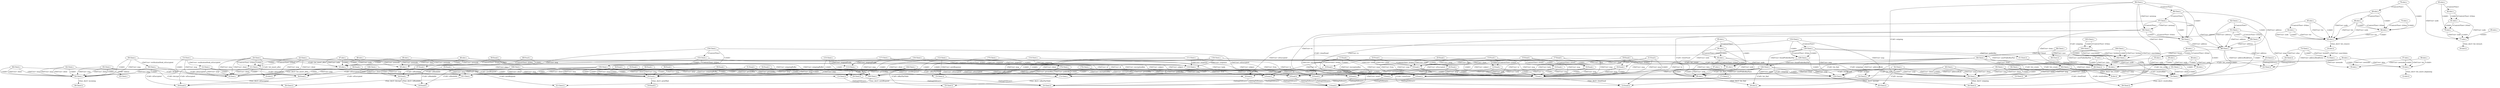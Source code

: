 digraph {
1 [label = "8-Client.c"];
2 [label = "12-Client.c"];
2 -> 1[label="<Def-Use> msg"];
2 -> 1[label="<child>"];
3 [label = "13-Client.c"];
3 -> 2[label="<Def-Use> verificationHook_isEncrypted"];
3 -> 1[label="<child>"];
3 -> 1[label="<Def-Use> msg"];
4 [label = "21-Client.c"];
4 -> 1[label="<Def-Use> client"];
4 -> 1[label="<child>"];
5 [label = "22-Client.c"];
5 -> 1[label="<Def-Use> client"];
5 -> 1[label="<Def-Use> msg"];
5 -> 4[label="<child>"];
6 [label = "24-Client.c"];
6 -> 1[label="<Def-Use> client"];
6 -> 4[label="<child>"];
6 -> 1[label="<Def-Use> msg"];
5 -> 4[label="<Control-Flow> if-then"];
6 -> 4[label="<Control-Flow> if-then"];
7 [label = "29-Client.c"];
8 [label = "32-Client.c"];
8 -> 7[label="<Def-Use> client"];
8 -> 7[label="<child>"];
8 -> 7[label="<Def-Use> msg"];
9 [label = "36-Client.c"];
9 -> 7[label="<Def-Use> client"];
9 -> 7[label="<child>"];
9 -> 7[label="<Def-Use> msg"];
10 [label = "39-Client.c"];
10 -> 7[label="<Def-Use> msg"];
10 -> 7[label="<Def-Use> client"];
10 -> 7[label="<child>"];
11 [label = "40-Client.c"];
11 -> 1[label="<Call> mail"];
11 -> 7[label="<Def-Use> client"];
11 -> 7[label="<child>"];
11 -> 7[label="<Def-Use> msg"];
12 [label = "45-Client.c"];
13 [label = "54-Client.c"];
14 [label = "58-Client.c"];
14 -> 13[label="<Def-Use> msg"];
14 -> 13[label="<child>"];
15 [label = "59-Client.c"];
15 -> 14[label="<Def-Use> verificationHook_isEncrypted"];
15 -> 13[label="<child>"];
15 -> 13[label="<Def-Use> msg"];
16 [label = "62-Client.c"];
16 -> 13[label="<Def-Use> client"];
16 -> 13[label="<child>"];
16 -> 13[label="<Def-Use> msg"];
17 [label = "65-Client.c"];
17 -> 13[label="<Def-Use> client"];
17 -> 13[label="<child>"];
17 -> 13[label="<Def-Use> msg"];
18 [label = "66-Client.c"];
18 -> 12[label="<Call> deliver"];
18 -> 13[label="<Def-Use> client"];
18 -> 13[label="<child>"];
18 -> 13[label="<Def-Use> msg"];
19 [label = "71-Client.c"];
20 [label = "73-Client.c"];
20 -> 19[label="<child>"];
20 -> 19[label="<Def-Use> listdata"];
20 -> 19[label="<Def-Use> searchdata"];
21 [label = "79-Client.c"];
22 [label = "81-Client.c"];
22 -> 21[label="<Def-Use> client"];
22 -> 21[label="<child>"];
23 [label = "83-Client.c"];
23 -> 21[label="<Def-Use> msg"];
23 -> 21[label="<child>"];
24 [label = "84-Client.c"];
24 -> 21[label="<Def-Use> client"];
24 -> 21[label="<child>"];
24 -> 23[label="<Def-Use> clone"];
25 [label = "86-Client.c"];
25 -> 24[label="<Def-Use> found"];
25 -> 21[label="<child>"];
26 [label = "88-Client.c"];
26 -> 21[label="<child>"];
26 -> 24[label="<Def-Use> found"];
27 [label = "89-Client.c"];
27 -> 26[label="<Def-Use> address"];
27 -> 21[label="<child>"];
28 [label = "91-Client.c"];
28 -> 21[label="<Def-Use> msg"];
28 -> 26[label="<Def-Use> address"];
28 -> 27[label="<child>"];
29 [label = "92-Client.c"];
29 -> 26[label="<Def-Use> address"];
29 -> 27[label="<child>"];
28 -> 27[label="<Control-Flow> if-then"];
29 -> 28[label="<Control-Flow>"];
30 [label = "94-Client.c"];
30 -> 26[label="<Def-Use> address"];
30 -> 21[label="<child>"];
31 [label = "96-Client.c"];
31 -> 23[label="<Def-Use> clone"];
31 -> 30[label="<child>"];
32 [label = "97-Client.c"];
32 -> 31[label="<Def-Use> newmsg"];
32 -> 26[label="<Def-Use> address"];
32 -> 30[label="<child>"];
33 [label = "98-Client.c"];
33 -> 26[label="<Def-Use> address"];
33 -> 30[label="<child>"];
34 [label = "99-Client.c"];
34 -> 7[label="<Call> outgoing"];
34 -> 21[label="<Def-Use> client"];
34 -> 30[label="<child>"];
34 -> 31[label="<Def-Use> newmsg"];
31 -> 30[label="<Control-Flow> if-then"];
32 -> 31[label="<Control-Flow>"];
33 -> 32[label="<Control-Flow>"];
34 -> 33[label="<Control-Flow>"];
35 [label = "106-Client.c"];
36 [label = "108-Client.c"];
36 -> 35[label="<Def-Use> client"];
36 -> 35[label="<Def-Use> msg"];
36 -> 35[label="<child>"];
37 [label = "110-Client.c"];
37 -> 35[label="<Def-Use> msg"];
37 -> 35[label="<child>"];
38 [label = "111-Client.c"];
38 -> 37[label="<Def-Use> response"];
38 -> 35[label="<Def-Use> msg"];
38 -> 35[label="<child>"];
39 [label = "112-Client.c"];
39 -> 37[label="<Def-Use> response"];
39 -> 35[label="<Def-Use> client"];
39 -> 35[label="<child>"];
40 [label = "113-Client.c"];
41 [label = "114-Client.c"];
41 -> 37[label="<Def-Use> response"];
41 -> 35[label="<child>"];
42 [label = "115-Client.c"];
42 -> 40[label="<Def-Use> respondPrefix"];
42 -> 35[label="<child>"];
43 [label = "116-Client.c"];
43 -> 37[label="<Def-Use> response"];
43 -> 35[label="<child>"];
43 -> 40[label="<Def-Use> respondPrefix"];
44 [label = "117-Client.c"];
44 -> 37[label="<Def-Use> response"];
44 -> 35[label="<child>"];
44 -> 35[label="<Def-Use> msg"];
45 [label = "118-Client.c"];
45 -> 7[label="<Call> outgoing"];
45 -> 35[label="<Def-Use> client"];
45 -> 35[label="<child>"];
45 -> 37[label="<Def-Use> response"];
46 [label = "124-Client.c"];
47 [label = "126-Client.c"];
47 -> 46[label="<Def-Use> client"];
47 -> 46[label="<child>"];
47 -> 46[label="<Def-Use> msg"];
48 [label = "128-Client.c"];
48 -> 47[label="<Def-Use> foundPublicKeyPair"];
48 -> 46[label="<child>"];
49 [label = "130-Client.c"];
49 -> 46[label="<Def-Use> msg"];
49 -> 48[label="<child>"];
49 -> 47[label="<Def-Use> foundPublicKeyPair"];
50 [label = "133-Client.c"];
50 -> 46[label="<Def-Use> msg"];
50 -> 48[label="<child>"];
49 -> 48[label="<Control-Flow> if-then"];
50 -> 49[label="<Control-Flow>"];
51 [label = "141-Client.c"];
52 [label = "144-Client.c"];
52 -> 51[label="<Def-Use> msg"];
52 -> 51[label="<child>"];
52 -> 51[label="<Def-Use> client"];
53 [label = "148-Client.c"];
53 -> 51[label="<Def-Use> client"];
53 -> 51[label="<child>"];
54 [label = "150-Client.c"];
54 -> 51[label="<Def-Use> msg"];
54 -> 51[label="<child>"];
54 -> 51[label="<Def-Use> client"];
55 [label = "153-Client.c"];
55 -> 51[label="<Def-Use> msg"];
55 -> 54[label="<child>"];
56 [label = "154-Client.c"];
56 -> 51[label="<Def-Use> msg"];
56 -> 54[label="<child>"];
55 -> 54[label="<Control-Flow> if-then"];
56 -> 55[label="<Control-Flow>"];
57 [label = "162-Client.c"];
58 [label = "164-Client.c"];
58 -> 57[label="<Def-Use> listdata"];
58 -> 57[label="<child>"];
58 -> 57[label="<Def-Use> searchdata"];
59 [label = "165-Client.c"];
59 -> 58[label="<child>"];
59 -> 58[label="<Control-Flow> if-then"];
60 [label = "166-Client.c"];
60 -> 57[label="<child>"];
60 -> 57[label="<Def-Use> listdata"];
60 -> 57[label="<Def-Use> searchdata"];
61 [label = "172-Client.c"];
62 [label = "174-Client.c"];
62 -> 61[label="<Def-Use> publicKey"];
62 -> 61[label="<child>"];
62 -> 61[label="<Def-Use> privateKey"];
63 [label = "175-Client.c"];
63 -> 62[label="<child>"];
63 -> 62[label="<Control-Flow> if-then"];
64 [label = "176-Client.c"];
64 -> 61[label="<Def-Use> publicKey"];
64 -> 61[label="<child>"];
64 -> 61[label="<Def-Use> privateKey"];
65 [label = "10-Client.h"];
66 [label = "12-Client.h"];
67 [label = "13-Client.h"];
68 [label = "14-Client.h"];
69 [label = "15-Client.h"];
70 [label = "17-Client.h"];
71 [label = "18-Client.h"];
66 -> 65[label="<belongToStruct>"];
67 -> 65[label="<belongToStruct>"];
68 -> 65[label="<belongToStruct>"];
69 -> 65[label="<belongToStruct>"];
70 -> 65[label="<belongToStruct>"];
71 -> 65[label="<belongToStruct>"];
72 [label = "22-Client.h"];
73 [label = "24-Client.h"];
74 [label = "25-Client.h"];
73 -> 72[label="<belongToStruct>"];
74 -> 72[label="<belongToStruct>"];
75 [label = "28-Client.h"];
76 [label = "30-Client.h"];
77 [label = "31-Client.h"];
76 -> 75[label="<belongToStruct>"];
77 -> 75[label="<belongToStruct>"];
78 [label = "34-Client.h"];
79 [label = "36-Client.h"];
80 [label = "39-Client.h"];
81 [label = "41-Client.h"];
82 [label = "45-Client.h"];
83 [label = "50-Client.h"];
84 [label = "53-Client.h"];
85 [label = "7-Email.c"];
86 [label = "9-Email.c"];
86 -> 85[label="<child>"];
87 [label = "10-Email.c"];
87 -> 85[label="<Def-Use> msg"];
87 -> 85[label="<child>"];
88 [label = "11-Email.c"];
88 -> 86[label="<Def-Use> clone"];
88 -> 85[label="<Def-Use> msg"];
88 -> 87[label="<child>"];
88 -> 87[label="<Control-Flow> if-then"];
89 [label = "12-Email.c"];
89 -> 85[label="<Def-Use> msg"];
89 -> 85[label="<child>"];
90 [label = "13-Email.c"];
90 -> 86[label="<Def-Use> clone"];
90 -> 85[label="<Def-Use> msg"];
90 -> 89[label="<child>"];
90 -> 89[label="<Control-Flow> if-then"];
91 [label = "14-Email.c"];
91 -> 85[label="<Def-Use> msg"];
91 -> 85[label="<child>"];
92 [label = "15-Email.c"];
92 -> 86[label="<Def-Use> clone"];
92 -> 85[label="<Def-Use> msg"];
92 -> 91[label="<child>"];
92 -> 91[label="<Control-Flow> if-then"];
93 [label = "16-Email.c"];
93 -> 85[label="<Def-Use> msg"];
93 -> 85[label="<child>"];
94 [label = "17-Email.c"];
94 -> 86[label="<Def-Use> clone"];
94 -> 85[label="<Def-Use> msg"];
94 -> 93[label="<child>"];
94 -> 93[label="<Control-Flow> if-then"];
95 [label = "18-Email.c"];
95 -> 85[label="<Def-Use> msg"];
95 -> 85[label="<child>"];
96 [label = "19-Email.c"];
96 -> 86[label="<Def-Use> clone"];
96 -> 85[label="<Def-Use> msg"];
96 -> 95[label="<child>"];
96 -> 95[label="<Control-Flow> if-then"];
97 [label = "21-Email.c"];
97 -> 86[label="<Def-Use> clone"];
97 -> 85[label="<Def-Use> msg"];
97 -> 85[label="<child>"];
98 [label = "22-Email.c"];
98 -> 85[label="<Def-Use> msg"];
98 -> 85[label="<child>"];
99 [label = "23-Email.c"];
99 -> 86[label="<Def-Use> clone"];
99 -> 85[label="<Def-Use> msg"];
99 -> 98[label="<child>"];
99 -> 98[label="<Control-Flow> if-then"];
100 [label = "25-Email.c"];
100 -> 86[label="<Def-Use> clone"];
100 -> 85[label="<child>"];
101 [label = "29-Email.c"];
102 [label = "31-Email.c"];
102 -> 101[label="<Def-Use> msg"];
102 -> 101[label="<child>"];
103 [label = "32-Email.c"];
103 -> 101[label="<Def-Use> msg"];
103 -> 101[label="<child>"];
104 [label = "33-Email.c"];
104 -> 101[label="<Def-Use> msg"];
104 -> 101[label="<child>"];
105 [label = "34-Email.c"];
105 -> 101[label="<Def-Use> msg"];
105 -> 101[label="<child>"];
106 [label = "35-Email.c"];
106 -> 101[label="<Def-Use> msg"];
106 -> 101[label="<child>"];
107 [label = "36-Email.c"];
107 -> 101[label="<Def-Use> msg"];
107 -> 101[label="<child>"];
108 [label = "38-Email.c"];
108 -> 101[label="<Def-Use> msg"];
108 -> 101[label="<child>"];
109 [label = "39-Email.c"];
109 -> 101[label="<Def-Use> msg"];
109 -> 101[label="<child>"];
110 [label = "44-Email.c"];
111 [label = "47-Email.c"];
111 -> 110[label="<Def-Use> msg"];
111 -> 110[label="<child>"];
112 [label = "48-Email.c"];
112 -> 111[label="<child>"];
113 [label = "50-Email.c"];
113 -> 111[label="<child>"];
112 -> 111[label="<Control-Flow> if-then"];
113 -> 111[label="<Control-Flow> if-then"];
114 [label = "56-Email.c"];
115 [label = "58-Email.c"];
115 -> 114[label="<Def-Use> msg"];
115 -> 114[label="<child>"];
116 [label = "1-Email.h"];
117 [label = "3-Email.h"];
118 [label = "4-Email.h"];
119 [label = "5-Email.h"];
120 [label = "6-Email.h"];
121 [label = "7-Email.h"];
122 [label = "8-Email.h"];
123 [label = "9-Email.h"];
117 -> 116[label="<belongToStruct>"];
118 -> 116[label="<belongToStruct>"];
119 -> 116[label="<belongToStruct>"];
120 -> 116[label="<belongToStruct>"];
121 -> 116[label="<belongToStruct>"];
122 -> 116[label="<belongToStruct>"];
123 -> 116[label="<belongToStruct>"];
124 [label = "12-Email.h"];
125 [label = "14-Email.h"];
126 [label = "16-Email.h"];
127 [label = "18-Email.h"];
128 [label = "32-slist.c"];
129 [label = "34-slist.c"];
130 [label = "35-slist.c"];
130 -> 129[label="<Def-Use> node"];
130 -> 128[label="<child>"];
131 [label = "36-slist.c"];
131 -> 130[label="<child>"];
131 -> 130[label="<Control-Flow> if-then"];
132 [label = "37-slist.c"];
132 -> 129[label="<Def-Use> node"];
132 -> 128[label="<Def-Use> data"];
132 -> 128[label="<child>"];
133 [label = "38-slist.c"];
133 -> 129[label="<Def-Use> node"];
133 -> 128[label="<child>"];
134 [label = "39-slist.c"];
134 -> 129[label="<Def-Use> node"];
134 -> 128[label="<child>"];
135 [label = "43-slist.c"];
136 [label = "45-slist.c"];
137 [label = "46-slist.c"];
137 -> 136[label="<Def-Use> newnode"];
137 -> 135[label="<child>"];
137 -> 128[label="<Call> list_create"];
137 -> 135[label="<Def-Use> data"];
138 [label = "47-slist.c"];
138 -> 136[label="<Def-Use> newnode"];
138 -> 135[label="<Def-Use> node"];
138 -> 135[label="<child>"];
139 [label = "48-slist.c"];
139 -> 135[label="<Def-Use> node"];
139 -> 136[label="<Def-Use> newnode"];
139 -> 135[label="<child>"];
140 [label = "49-slist.c"];
140 -> 136[label="<Def-Use> newnode"];
140 -> 135[label="<child>"];
141 [label = "53-slist.c"];
142 [label = "55-slist.c"];
143 [label = "56-slist.c"];
143 -> 142[label="<Def-Use> newnode"];
143 -> 141[label="<child>"];
143 -> 128[label="<Call> list_create"];
143 -> 141[label="<Def-Use> data"];
144 [label = "57-slist.c"];
144 -> 142[label="<Def-Use> newnode"];
144 -> 141[label="<Def-Use> list"];
144 -> 141[label="<child>"];
145 [label = "58-slist.c"];
145 -> 142[label="<Def-Use> newnode"];
145 -> 141[label="<child>"];
146 [label = "62-slist.c"];
147 [label = "64-slist.c"];
147 -> 146[label="<Def-Use> list"];
147 -> 146[label="<Def-Use> node"];
147 -> 146[label="<child>"];
148 [label = "65-slist.c"];
148 -> 146[label="<Def-Use> list"];
148 -> 146[label="<child>"];
148 -> 147[label="<Control-Flow> if-then"];
149 [label = "66-slist.c"];
149 -> 146[label="<Def-Use> list"];
149 -> 146[label="<child>"];
150 [label = "68-slist.c"];
150 -> 146[label="<Def-Use> list"];
150 -> 146[label="<Def-Use> node"];
150 -> 149[label="<child>"];
151 [label = "69-slist.c"];
151 -> 146[label="<Def-Use> node"];
151 -> 149[label="<child>"];
152 [label = "70-slist.c"];
152 -> 149[label="<child>"];
153 [label = "73-slist.c"];
153 -> 149[label="<child>"];
150 -> 149[label="<Control-Flow> if-then"];
151 -> 150[label="<Control-Flow>"];
152 -> 151[label="<Control-Flow>"];
153 -> 149[label="<Control-Flow> if-then"];
154 [label = "77-slist.c"];
155 [label = "79-slist.c"];
155 -> 154[label="<Def-Use> node"];
155 -> 154[label="<child>"];
156 [label = "81-slist.c"];
156 -> 154[label="<Def-Use> node"];
156 -> 155[label="<child>"];
157 [label = "82-slist.c"];
157 -> 156[label="<child>"];
157 -> 156[label="<Control-Flow> if-then"];
158 [label = "83-slist.c"];
158 -> 154[label="<Def-Use> node"];
158 -> 155[label="<child>"];
156 -> 155[label="<Control-Flow> if-then"];
158 -> 157[label="<Control-Flow>"];
159 [label = "85-slist.c"];
159 -> 154[label="<child>"];
160 [label = "89-slist.c"];
161 [label = "91-slist.c"];
161 -> 160[label="<Def-Use> node"];
161 -> 160[label="<child>"];
162 [label = "93-slist.c"];
162 -> 160[label="<Def-Use> node"];
162 -> 160[label="<Def-Use> data"];
162 -> 161[label="<child>"];
163 [label = "94-slist.c"];
163 -> 160[label="<Def-Use> node"];
163 -> 162[label="<child>"];
163 -> 162[label="<Control-Flow> if-then"];
164 [label = "95-slist.c"];
164 -> 160[label="<Def-Use> node"];
164 -> 161[label="<child>"];
162 -> 161[label="<Control-Flow> if-then"];
164 -> 163[label="<Control-Flow>"];
165 [label = "97-slist.c"];
165 -> 160[label="<child>"];
166 [label = "8-slist.h"];
167 [label = "10-slist.h"];
168 [label = "12-slist.h"];
169 [label = "14-slist.h"];
170 [label = "16-slist.h"];
171 [label = "18-slist.h"];
45 -> 78[label="<Call> outgoing"];
47 -> 160[label="<Call> list_find"];
47 -> 171[label="<Call> list_find"];
98 -> 123[label="<Def-Use> encryptionKey"];
5 -> 166[label="<Call> list_create"];
5 -> 128[label="<Call> list_create"];
97 -> 122[label="<Def-Use> isEncrypted"];
52 -> 71[label="<Def-Use> privateKey"];
55 -> 123[label="<Def-Use> encryptionKey"];
105 -> 120[label="<Def-Use> subject"];
31 -> 124[label="<Call> cloneEmail"];
31 -> 85[label="<Call> cloneEmail"];
23 -> 124[label="<Call> cloneEmail"];
23 -> 85[label="<Call> cloneEmail"];
52 -> 84[label="<Call> isKeyPairValid"];
52 -> 61[label="<Call> isKeyPairValid"];
44 -> 120[label="<Def-Use> subject"];
88 -> 117[label="<Def-Use> id"];
10 -> 66[label="<Def-Use> name"];
34 -> 78[label="<Call> outgoing"];
96 -> 121[label="<Def-Use> body"];
6 -> 67[label="<Def-Use> outgoingBuffer"];
52 -> 123[label="<Def-Use> encryptionKey"];
54 -> 71[label="<Def-Use> privateKey"];
143 -> 166[label="<Call> list_create"];
20 -> 73[label="<Def-Use> alias"];
49 -> 77[label="<Def-Use> publicKey"];
93 -> 120[label="<Def-Use> subject"];
37 -> 124[label="<Call> cloneEmail"];
37 -> 85[label="<Call> cloneEmail"];
115 -> 122[label="<Def-Use> isEncrypted"];
107 -> 121[label="<Def-Use> body"];
94 -> 120[label="<Def-Use> subject"];
36 -> 69[label="<Def-Use> autoResponse"];
49 -> 123[label="<Def-Use> encryptionKey"];
102 -> 117[label="<Def-Use> id"];
24 -> 160[label="<Call> list_find"];
24 -> 171[label="<Call> list_find"];
53 -> 71[label="<Def-Use> privateKey"];
32 -> 119[label="<Def-Use> to"];
54 -> 122[label="<Def-Use> isEncrypted"];
26 -> 74[label="<Def-Use> address"];
15 -> 117[label="<Def-Use> id"];
47 -> 70[label="<Def-Use> userPublicKeyPairs"];
90 -> 118[label="<Def-Use> from"];
99 -> 123[label="<Def-Use> encryptionKey"];
9 -> 21[label="<Call> resolveAlias"];
9 -> 80[label="<Call> resolveAlias"];
86 -> 116[label="<Def-Use> email"];
109 -> 123[label="<Def-Use> encryptionKey"];
4 -> 67[label="<Def-Use> outgoingBuffer"];
54 -> 123[label="<Def-Use> encryptionKey"];
26 -> 72[label="<Def-Use> addressBookEntry"];
89 -> 118[label="<Def-Use> from"];
5 -> 67[label="<Def-Use> outgoingBuffer"];
92 -> 119[label="<Def-Use> to"];
38 -> 119[label="<Def-Use> to"];
108 -> 122[label="<Def-Use> isEncrypted"];
87 -> 117[label="<Def-Use> id"];
24 -> 68[label="<Def-Use> addressBook"];
60 -> 76[label="<Def-Use> user"];
3 -> 117[label="<Def-Use> id"];
47 -> 119[label="<Def-Use> to"];
103 -> 118[label="<Def-Use> from"];
95 -> 121[label="<Def-Use> body"];
137 -> 166[label="<Call> list_create"];
8 -> 46[label="<Call> encrypt"];
8 -> 82[label="<Call> encrypt"];
22 -> 68[label="<Def-Use> addressBook"];
38 -> 118[label="<Def-Use> from"];
106 -> 110[label="<Call> isReadable"];
106 -> 126[label="<Call> isReadable"];
28 -> 119[label="<Def-Use> to"];
14 -> 114[label="<Call> isEncrypted"];
14 -> 127[label="<Call> isEncrypted"];
6 -> 135[label="<Call> list_insert_after"];
6 -> 167[label="<Call> list_insert_after"];
16 -> 51[label="<Call> decrypt"];
16 -> 83[label="<Call> decrypt"];
104 -> 119[label="<Def-Use> to"];
111 -> 114[label="<Call> isEncrypted"];
111 -> 127[label="<Call> isEncrypted"];
39 -> 121[label="<Def-Use> body"];
43 -> 120[label="<Def-Use> subject"];
10 -> 118[label="<Def-Use> from"];
20 -> 72[label="<Def-Use> addressBookEntry"];
91 -> 119[label="<Def-Use> to"];
49 -> 75[label="<Def-Use> userPublicKeyPair"];
17 -> 35[label="<Call> autoRespond"];
17 -> 81[label="<Call> autoRespond"];
50 -> 122[label="<Def-Use> isEncrypted"];
60 -> 75[label="<Def-Use> userPublicKeyPair"];
39 -> 69[label="<Def-Use> autoResponse"];
24 -> 119[label="<Def-Use> to"];
56 -> 122[label="<Def-Use> isEncrypted"];
2 -> 114[label="<Call> isEncrypted"];
2 -> 127[label="<Call> isEncrypted"];
36 -> 110[label="<Call> isReadable"];
36 -> 126[label="<Call> isReadable"];
41 -> 120[label="<Def-Use> subject"];
35 -> 81[label="<func_decl> autoRespond"];
21 -> 80[label="<func_decl> resolveAlias"];
85 -> 124[label="<func_decl> cloneEmail"];
160 -> 171[label="<func_decl> list_find"];
141 -> 168[label="<func_decl> list_insert_beginning"];
13 -> 79[label="<func_decl> incoming"];
51 -> 83[label="<func_decl> decrypt"];
114 -> 127[label="<func_decl> isEncrypted"];
46 -> 82[label="<func_decl> encrypt"];
61 -> 84[label="<func_decl> isKeyPairValid"];
154 -> 170[label="<func_decl> list_foreach"];
135 -> 167[label="<func_decl> list_insert_after"];
128 -> 166[label="<func_decl> list_create"];
110 -> 126[label="<func_decl> isReadable"];
7 -> 78[label="<func_decl> outgoing"];
101 -> 125[label="<func_decl> printMail"];
146 -> 169[label="<func_decl> list_remove"];
}